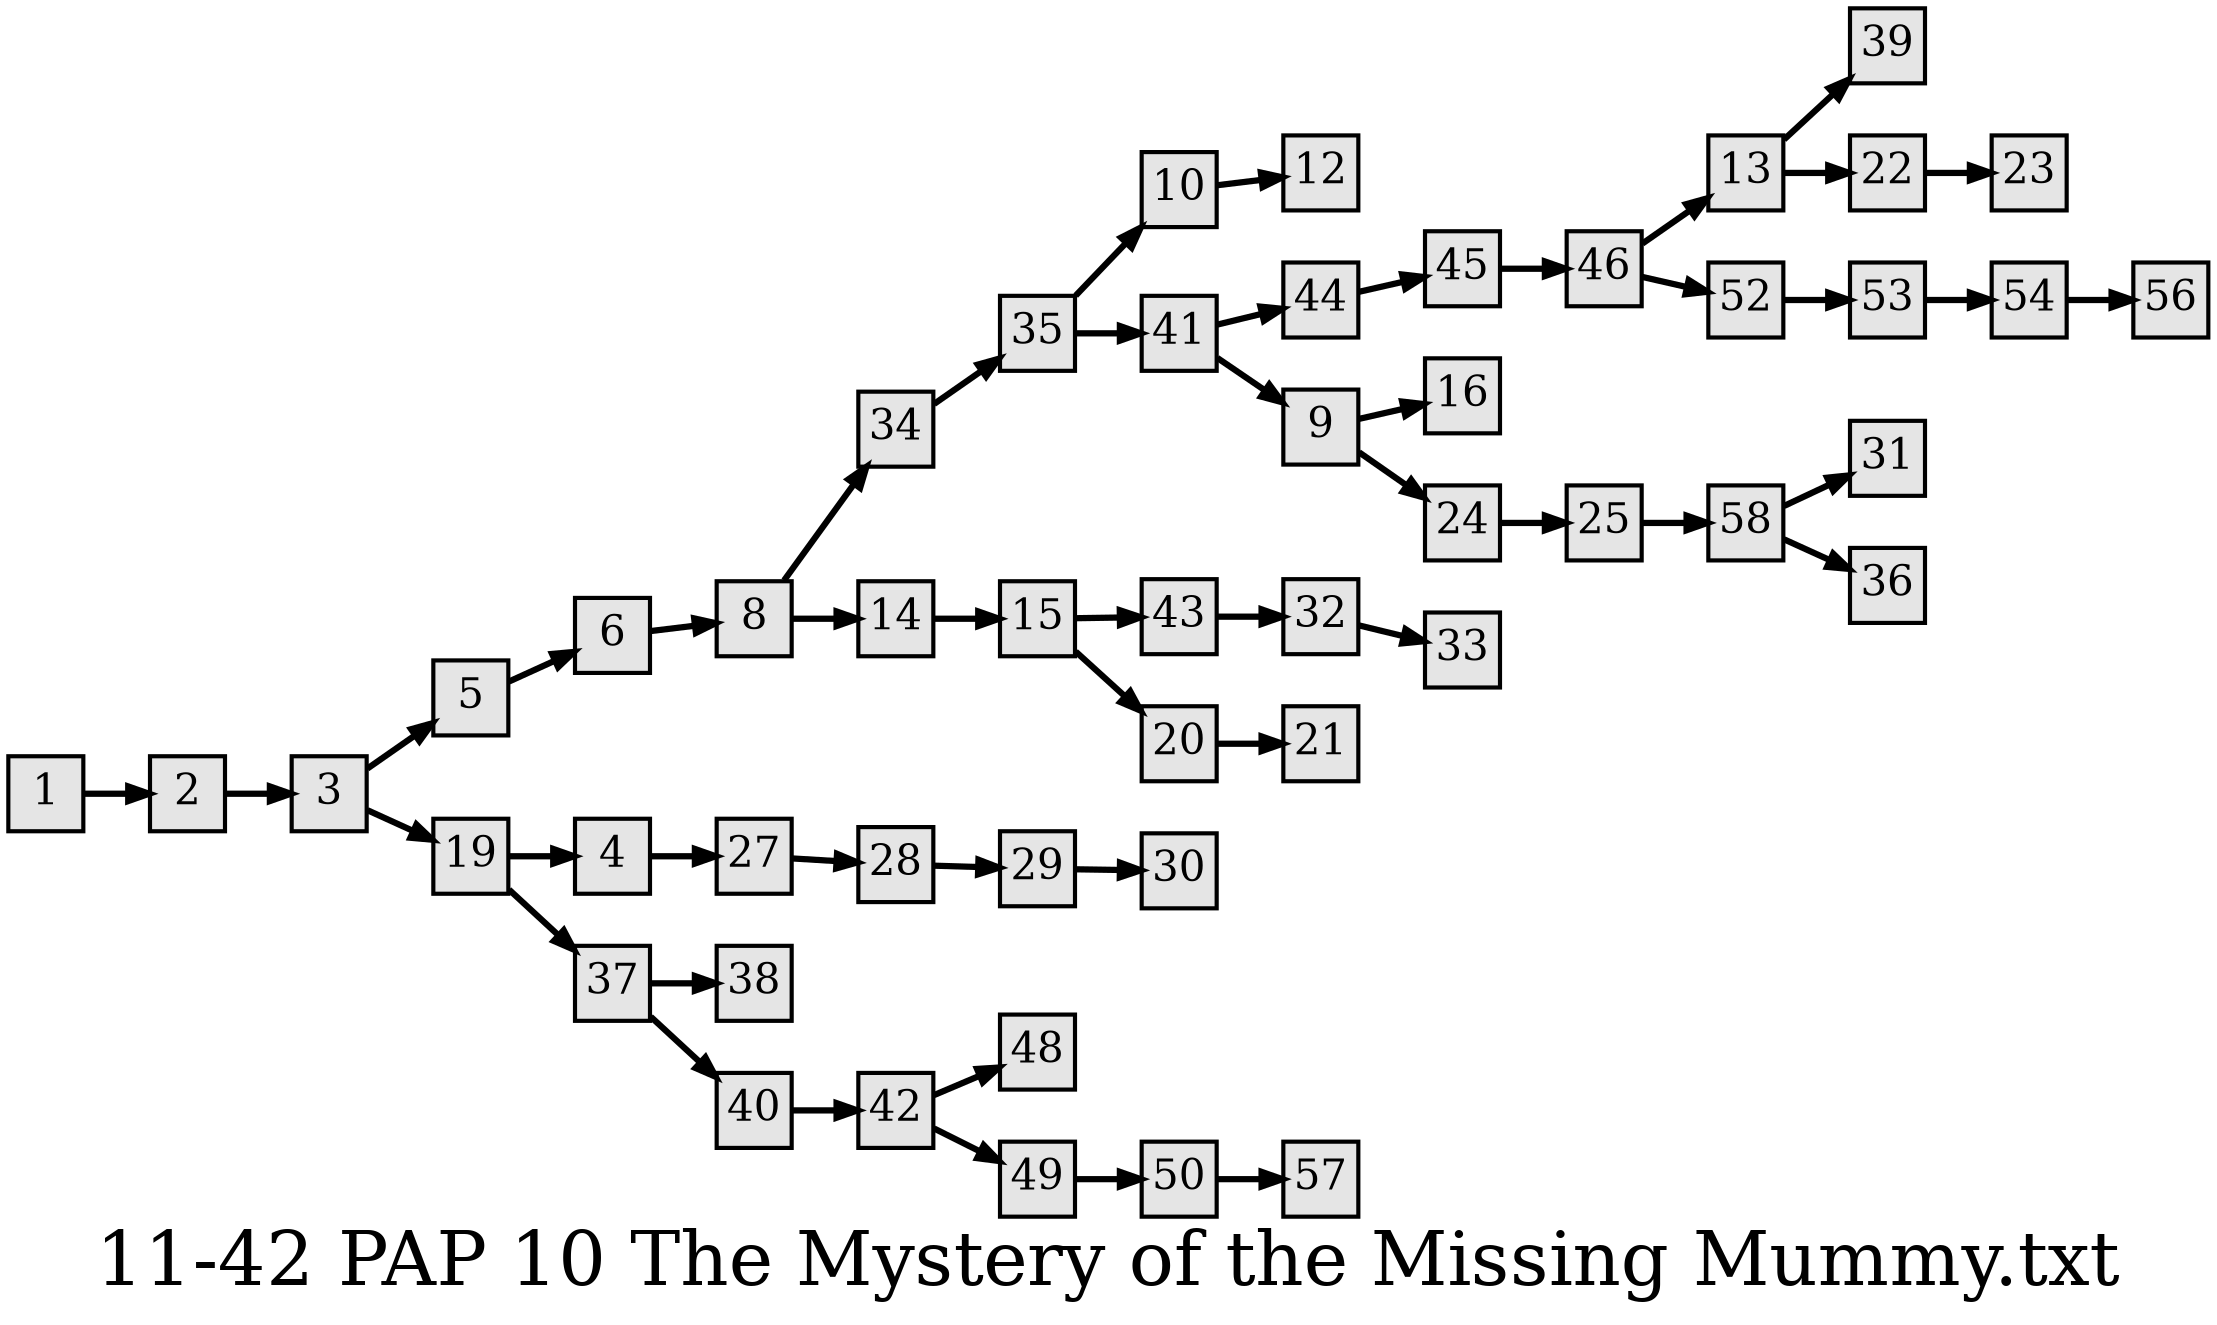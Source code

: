 digraph g{
  graph [ label="11-42 PAP 10 The Mystery of the Missing Mummy.txt" rankdir=LR, ordering=out, fontsize=36, nodesep="0.35", ranksep="0.45"];
  node  [shape=rect, penwidth=2, fontsize=20, style=filled, fillcolor=grey90, margin="0,0", labelfloat=true, regular=true, fixedsize=true];
  edge  [labelfloat=true, penwidth=3, fontsize=12];
  1 -> 2;
  2 -> 3;
  3 -> 5;
  3 -> 19;
  4 -> 27;
  5 -> 6;
  6 -> 8;
  8 -> 34;
  8 -> 14;
  9 -> 16;
  9 -> 24;
  10 -> 12;
  13 -> 39;
  13 -> 22;
  14 -> 15;
  15 -> 43;
  15 -> 20;
  19 -> 4;
  19 -> 37;
  20 -> 21;
  22 -> 23;
  24 -> 25;
  25 -> 58;
  27 -> 28;
  28 -> 29;
  29 -> 30;
  32 -> 33;
  34 -> 35;
  35 -> 10;
  35 -> 41;
  37 -> 38;
  37 -> 40;
  40 -> 42;
  41 -> 44;
  41 -> 9;
  42 -> 48;
  42 -> 49;
  43 -> 32;
  44 -> 45;
  45 -> 46;
  46 -> 13;
  46 -> 52;
  49 -> 50;
  50 -> 57;
  52 -> 53;
  53 -> 54;
  54 -> 56;
  58 -> 31;
  58 -> 36;
}

